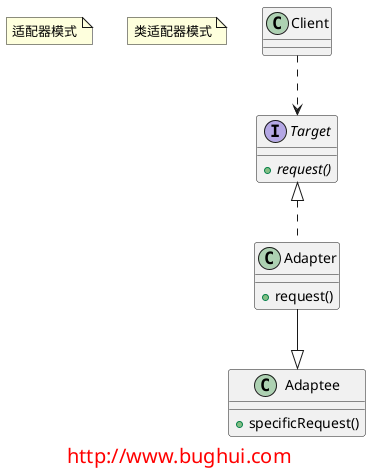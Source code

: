 @startuml

note "适配器模式" as name
note "类适配器模式" as mode

interface Target{
    + {abstract} request()
}

class Adapter{
    + request()
}

class Adaptee {
    + specificRequest()
}

Target <|.. Adapter
Adapter --|> Adaptee

Client ..> Target


footer
<font size="20" color="red">http://www.bughui.com</font>
endfooter

@enduml